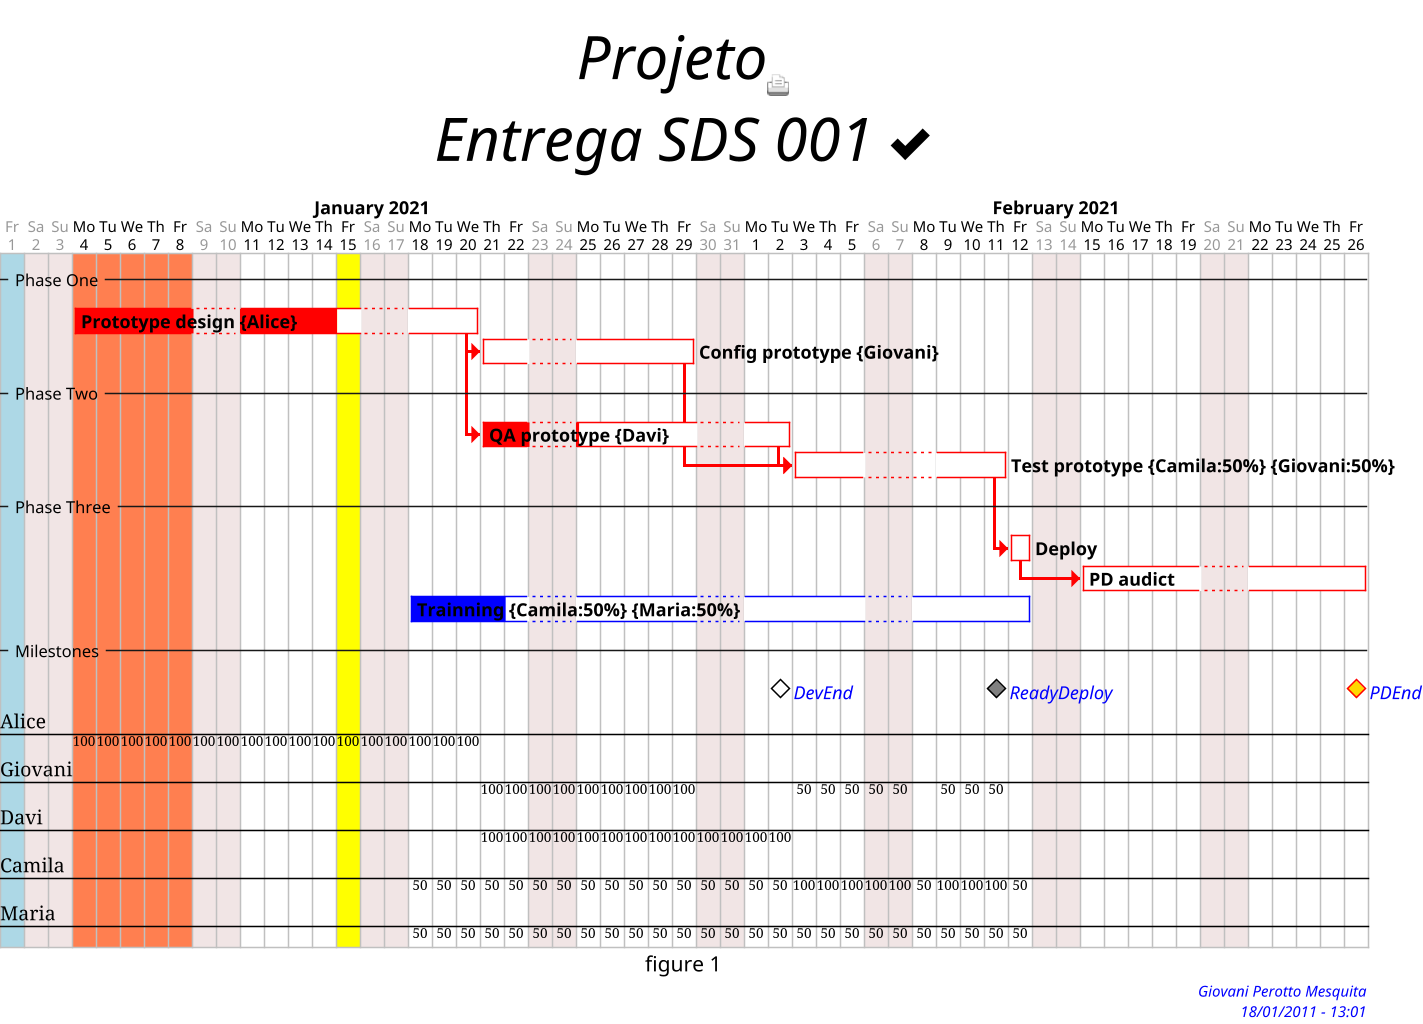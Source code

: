 @startgantt
<style>

  ganttDiagram {

  	task {
  		FontName Courrier
  		FontColor black
  		FontSize 12
  		FontStyle bold
  		BackGroundColor Blue
  		LineColor blue
  	}

  	milestone {
  		FontColor blue
  		FontSize 12
  		FontStyle italic
  		BackGroundColor gold
  		LineColor red
  	}

  	note {
  		FontColor DarkGreen
  		FontSize 10
  		LineColor lightgreen
        BackGroundColor orange\yellow
  	}

  }

  footer {
    HorizontalAlignment right
  }

  title {
    FontColor black
    FontSize 40
    FontStyle italic
    HorizontalAlignment center
  }

</style>

skinparam footerFontColor blue
skinparam footerFontSize 10
skinparam footerFontStyle italic
'skinparam titleBackgroundColor Aqua-CadetBlue
'skinparam titleBorderColor blue
'skinparam titleBorderRoundCorner 15
'skinparam titleBorderThickness 2

' sprites
sprite $printer [15x15/8z] NOtH3W0W208HxFz_kMAhj7lHWpa1XC716sz0Pq4MVPEWfBHIuxP3L6kbTcizR8tAhzaqFvXwvFfPEqm0

' Initialization
caption figure 1
title Projeto<$printer>\nEntrega SDS 001 <&check>
footer Giovani Perotto Mesquita\n18/01/2011 - 13:01
scale 1.5
hide footbox
'printscale weekly
project starts the 2021/01/01

' Day watching
'today is 2021/01/20 and is colored in Yellow
today is 14 days after start and is colored in Yellow

' Close Days
saturday are closed
sunday are closed
2021/01/01 is closed
2021/01/01 is colored in lightblue
2021/01/04 to 2021/01/08 are colored in coral

' Tasks and separators
-- Phase One --
[Prototype design] on {Alice} lasts 13 days
  [Prototype design] links to [[http://plantuml.com]]
'note bottom
'  memo1 ...
'  memo2 ...
'  explanations1 ...
'  explanations2 ...
'  <img:http://plantuml.com/logo3.png>
'end note
[Config prototype] on {Giovani} lasts 7 days
'note bottom
'  WiFi <&wifi>
'  |= |= table |= header |
'  | a | table | row |
'  |<#FF8080> red |<#80FF80> green |<#8080FF> blue |
'  <#yellow>| b | table | row |
'end note
-- Phase Two --
[QA prototype] on {Davi} lasts 9 days
[Test prototype] on {Camila:50}{Giovani:50} lasts 6 days
-- Phase Three --
[Deploy] lasts 1 day
'note bottom
'  Example of Tree
'  |_ First line
'  |_ **Bom(Model)**
'    |_ prop1
'    |_ prop2
'    |_ prop3
'  |_ Last line
'end note
[PD audict] lasts 10 days
[Trainning] on {Camila:50}{Maria:50} starts 2021/01/18
  [Trainning] ends 2021/02/12
-- Milestones --

' Tasks flow
[Config prototype] starts at [Prototype design]'s end with red bold link
[QA prototype] starts at [Prototype design]'s end with red bold link
[Test prototype] starts at [Config prototype]'s end with red bold link
  [Test prototype] starts at [QA prototype]'s end with red bold link
  [Test prototype] pauses on monday
[Deploy] starts at [Test prototype]'s end with red bold link
[PD audict] starts at [Deploy]'s end with red bold link

' Tasks progress
[Prototype design] is 70% completed
[Config prototype] is 0% completed
[QA prototype] is 23% completed
[Test prototype] is 0% completed
[Deploy] is 0% completed
[PD audict] is 0% completed
[Trainning] is 20% completed

' Milestones
[DevEnd] happens at [Prototype design]'s end
  [DevEnd] happens at [QA prototype]'s end
[ReadyDeploy] happens at [Test prototype]'s end
  [ReadyDeploy] displays on same row as [DevEnd]
[PDEnd] happens at [PD audict]'s end
[PDEnd] displays on same row as [ReadyDeploy]

' Colors
[Prototype design] is colored in Red/Red
[Config prototype] is colored in Red/Red
[QA prototype] is colored in Red/Red
[Test prototype] is colored in Red/Red
[Deploy] is colored in Red/Red
[PD audict] is colored in Red/Red
[DevEnd] is colored in White/Black
[ReadyDeploy] is colored in Gray/Black
@endgantt